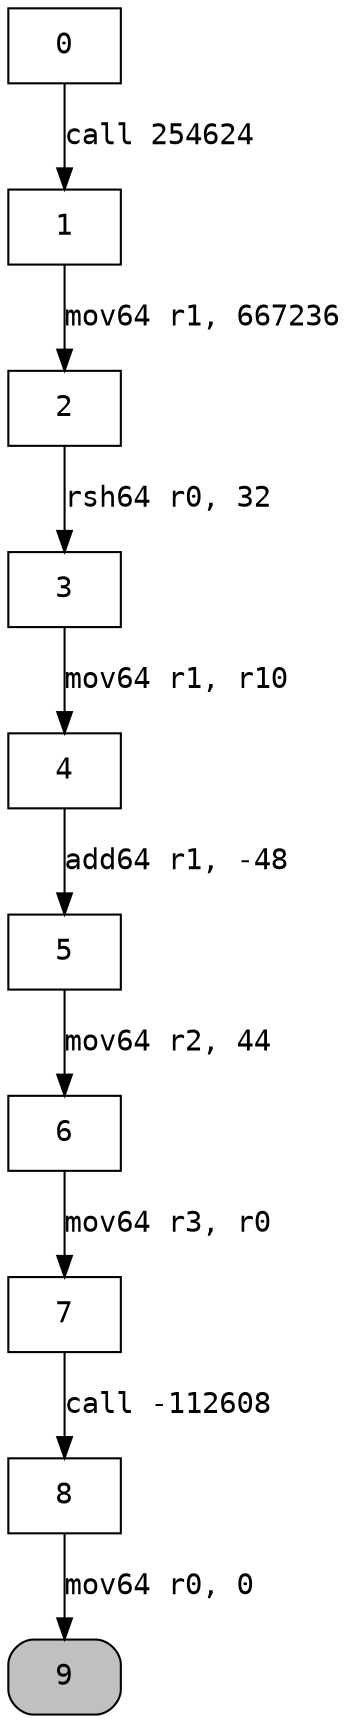 digraph cfg { 
node [fontname="monospace"];
node [shape=box];
edge [fontname="monospace"];
  0 -> 1 [label="call 254624"];
  1 -> 2 [label="mov64 r1, 667236"];
  2 -> 3 [label="rsh64 r0, 32"];
  3 -> 4 [label="mov64 r1, r10"];
  4 -> 5 [label="add64 r1, -48"];
  5 -> 6 [label="mov64 r2, 44"];
  6 -> 7 [label="mov64 r3, r0"];
  7 -> 8 [label="call -112608"];
  8 -> 9 [label="mov64 r0, 0"];
9 [style="rounded,filled",fillcolor=grey];
}
